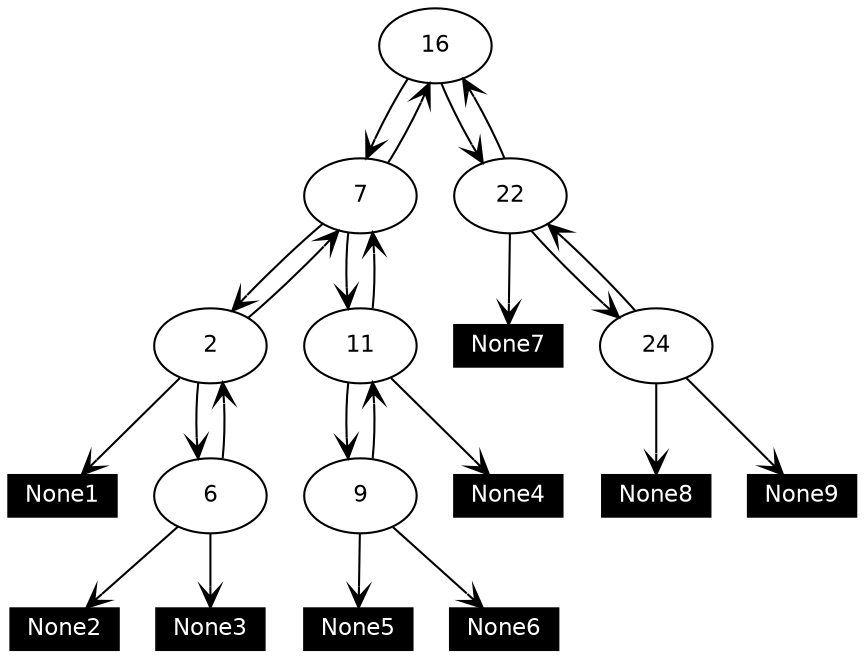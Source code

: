 digraph BST{
	node [fontsize=11 fontname="Helvetica"];
	edge [arrowhead=vee];
	16 -> 7;
	16 -> 22;
	7 -> 2;
	7 -> 11;
	7 -> 16;
	None1 [height=.25 width=.5 style=filled fontcolor=white fillcolor=black shape=box];
	2 -> None1;
	2 -> 6;
	2 -> 7;
	None2 [height=.25 width=.5 style=filled fontcolor=white fillcolor=black shape=box];
	6 -> None2;
	None3 [height=.25 width=.5 style=filled fontcolor=white fillcolor=black shape=box];
	6 -> None3;
	6 -> 2;
	11 -> 9;
	None4 [height=.25 width=.5 style=filled fontcolor=white fillcolor=black shape=box];
	11 -> None4;
	11 -> 7;
	None5 [height=.25 width=.5 style=filled fontcolor=white fillcolor=black shape=box];
	9 -> None5;
	None6 [height=.25 width=.5 style=filled fontcolor=white fillcolor=black shape=box];
	9 -> None6;
	9 -> 11;
	None7 [height=.25 width=.5 style=filled fontcolor=white fillcolor=black shape=box];
	22 -> None7;
	22 -> 24;
	22 -> 16;
	None8 [height=.25 width=.5 style=filled fontcolor=white fillcolor=black shape=box];
	24 -> None8;
	None9 [height=.25 width=.5 style=filled fontcolor=white fillcolor=black shape=box];
	24 -> None9;
	24 -> 22;
}
